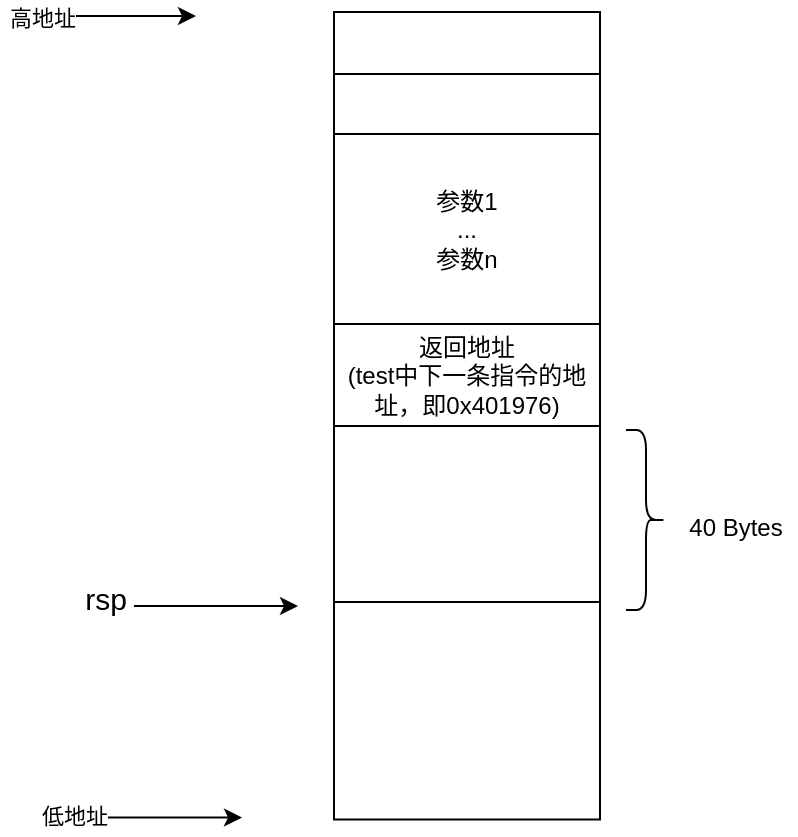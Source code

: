 <mxfile version="20.2.3" type="github">
  <diagram id="z76gkWZlIva6LxaYH9IE" name="第 1 页">
    <mxGraphModel dx="1422" dy="762" grid="0" gridSize="10" guides="1" tooltips="1" connect="1" arrows="1" fold="1" page="1" pageScale="1" pageWidth="827" pageHeight="1169" math="0" shadow="0">
      <root>
        <mxCell id="0" />
        <mxCell id="1" parent="0" />
        <mxCell id="dg-E_93bXOZpu5lrLbqx-2" value="" style="endArrow=classic;html=1;rounded=0;" edge="1" parent="1">
          <mxGeometry width="50" height="50" relative="1" as="geometry">
            <mxPoint x="185" y="93" as="sourcePoint" />
            <mxPoint x="275" y="93" as="targetPoint" />
          </mxGeometry>
        </mxCell>
        <mxCell id="dg-E_93bXOZpu5lrLbqx-3" value="高地址" style="edgeLabel;html=1;align=center;verticalAlign=middle;resizable=0;points=[];" vertex="1" connectable="0" parent="dg-E_93bXOZpu5lrLbqx-2">
          <mxGeometry x="-0.711" y="-1" relative="1" as="geometry">
            <mxPoint as="offset" />
          </mxGeometry>
        </mxCell>
        <mxCell id="dg-E_93bXOZpu5lrLbqx-6" value="" style="endArrow=classic;html=1;rounded=0;" edge="1" parent="1">
          <mxGeometry width="50" height="50" relative="1" as="geometry">
            <mxPoint x="222" y="493.75" as="sourcePoint" />
            <mxPoint x="298" y="493.75" as="targetPoint" />
            <Array as="points">
              <mxPoint x="233" y="493.75" />
              <mxPoint x="252" y="493.75" />
            </Array>
          </mxGeometry>
        </mxCell>
        <mxCell id="dg-E_93bXOZpu5lrLbqx-7" value="低地址" style="edgeLabel;html=1;align=center;verticalAlign=middle;resizable=0;points=[];" vertex="1" connectable="0" parent="dg-E_93bXOZpu5lrLbqx-6">
          <mxGeometry x="-0.711" y="-1" relative="1" as="geometry">
            <mxPoint x="-19" y="-2" as="offset" />
          </mxGeometry>
        </mxCell>
        <mxCell id="dg-E_93bXOZpu5lrLbqx-23" value="" style="shape=table;html=1;whiteSpace=wrap;startSize=0;container=1;collapsible=0;childLayout=tableLayout;" vertex="1" parent="1">
          <mxGeometry x="344" y="91" width="133" height="403.75" as="geometry" />
        </mxCell>
        <mxCell id="dg-E_93bXOZpu5lrLbqx-24" value="" style="shape=tableRow;horizontal=0;startSize=0;swimlaneHead=0;swimlaneBody=0;top=0;left=0;bottom=0;right=0;collapsible=0;dropTarget=0;fillColor=none;points=[[0,0.5],[1,0.5]];portConstraint=eastwest;" vertex="1" parent="dg-E_93bXOZpu5lrLbqx-23">
          <mxGeometry width="133" height="31" as="geometry" />
        </mxCell>
        <mxCell id="dg-E_93bXOZpu5lrLbqx-26" value="" style="shape=partialRectangle;html=1;whiteSpace=wrap;connectable=0;fillColor=none;top=0;left=0;bottom=0;right=0;overflow=hidden;" vertex="1" parent="dg-E_93bXOZpu5lrLbqx-24">
          <mxGeometry width="133" height="31" as="geometry">
            <mxRectangle width="133" height="31" as="alternateBounds" />
          </mxGeometry>
        </mxCell>
        <mxCell id="dg-E_93bXOZpu5lrLbqx-38" style="shape=tableRow;horizontal=0;startSize=0;swimlaneHead=0;swimlaneBody=0;top=0;left=0;bottom=0;right=0;collapsible=0;dropTarget=0;fillColor=none;points=[[0,0.5],[1,0.5]];portConstraint=eastwest;" vertex="1" parent="dg-E_93bXOZpu5lrLbqx-23">
          <mxGeometry y="31" width="133" height="30" as="geometry" />
        </mxCell>
        <mxCell id="dg-E_93bXOZpu5lrLbqx-39" style="shape=partialRectangle;html=1;whiteSpace=wrap;connectable=0;fillColor=none;top=0;left=0;bottom=0;right=0;overflow=hidden;" vertex="1" parent="dg-E_93bXOZpu5lrLbqx-38">
          <mxGeometry width="133" height="30" as="geometry">
            <mxRectangle width="133" height="30" as="alternateBounds" />
          </mxGeometry>
        </mxCell>
        <mxCell id="dg-E_93bXOZpu5lrLbqx-28" value="" style="shape=tableRow;horizontal=0;startSize=0;swimlaneHead=0;swimlaneBody=0;top=0;left=0;bottom=0;right=0;collapsible=0;dropTarget=0;fillColor=none;points=[[0,0.5],[1,0.5]];portConstraint=eastwest;" vertex="1" parent="dg-E_93bXOZpu5lrLbqx-23">
          <mxGeometry y="61" width="133" height="95" as="geometry" />
        </mxCell>
        <mxCell id="dg-E_93bXOZpu5lrLbqx-30" value="参数1&lt;br&gt;...&lt;br&gt;参数n" style="shape=partialRectangle;html=1;whiteSpace=wrap;connectable=0;fillColor=none;top=0;left=0;bottom=0;right=0;overflow=hidden;" vertex="1" parent="dg-E_93bXOZpu5lrLbqx-28">
          <mxGeometry width="133" height="95" as="geometry">
            <mxRectangle width="133" height="95" as="alternateBounds" />
          </mxGeometry>
        </mxCell>
        <mxCell id="dg-E_93bXOZpu5lrLbqx-32" value="" style="shape=tableRow;horizontal=0;startSize=0;swimlaneHead=0;swimlaneBody=0;top=0;left=0;bottom=0;right=0;collapsible=0;dropTarget=0;fillColor=none;points=[[0,0.5],[1,0.5]];portConstraint=eastwest;" vertex="1" parent="dg-E_93bXOZpu5lrLbqx-23">
          <mxGeometry y="156" width="133" height="51" as="geometry" />
        </mxCell>
        <mxCell id="dg-E_93bXOZpu5lrLbqx-34" value="返回地址&lt;br&gt;(test中下一条指令的地址，即0x401976)" style="shape=partialRectangle;html=1;whiteSpace=wrap;connectable=0;fillColor=none;top=0;left=0;bottom=0;right=0;overflow=hidden;" vertex="1" parent="dg-E_93bXOZpu5lrLbqx-32">
          <mxGeometry width="133" height="51" as="geometry">
            <mxRectangle width="133" height="51" as="alternateBounds" />
          </mxGeometry>
        </mxCell>
        <mxCell id="dg-E_93bXOZpu5lrLbqx-40" style="shape=tableRow;horizontal=0;startSize=0;swimlaneHead=0;swimlaneBody=0;top=0;left=0;bottom=0;right=0;collapsible=0;dropTarget=0;fillColor=none;points=[[0,0.5],[1,0.5]];portConstraint=eastwest;" vertex="1" parent="dg-E_93bXOZpu5lrLbqx-23">
          <mxGeometry y="207" width="133" height="88" as="geometry" />
        </mxCell>
        <mxCell id="dg-E_93bXOZpu5lrLbqx-41" style="shape=partialRectangle;html=1;whiteSpace=wrap;connectable=0;fillColor=none;top=0;left=0;bottom=0;right=0;overflow=hidden;" vertex="1" parent="dg-E_93bXOZpu5lrLbqx-40">
          <mxGeometry width="133" height="88" as="geometry">
            <mxRectangle width="133" height="88" as="alternateBounds" />
          </mxGeometry>
        </mxCell>
        <mxCell id="dg-E_93bXOZpu5lrLbqx-36" style="shape=tableRow;horizontal=0;startSize=0;swimlaneHead=0;swimlaneBody=0;top=0;left=0;bottom=0;right=0;collapsible=0;dropTarget=0;fillColor=none;points=[[0,0.5],[1,0.5]];portConstraint=eastwest;" vertex="1" parent="dg-E_93bXOZpu5lrLbqx-23">
          <mxGeometry y="295" width="133" height="109" as="geometry" />
        </mxCell>
        <mxCell id="dg-E_93bXOZpu5lrLbqx-37" style="shape=partialRectangle;html=1;whiteSpace=wrap;connectable=0;fillColor=none;top=0;left=0;bottom=0;right=0;overflow=hidden;" vertex="1" parent="dg-E_93bXOZpu5lrLbqx-36">
          <mxGeometry width="133" height="109" as="geometry">
            <mxRectangle width="133" height="109" as="alternateBounds" />
          </mxGeometry>
        </mxCell>
        <mxCell id="dg-E_93bXOZpu5lrLbqx-44" value="40 Bytes" style="text;html=1;strokeColor=none;fillColor=none;align=center;verticalAlign=middle;whiteSpace=wrap;rounded=0;" vertex="1" parent="1">
          <mxGeometry x="515" y="333.5" width="60" height="30" as="geometry" />
        </mxCell>
        <mxCell id="dg-E_93bXOZpu5lrLbqx-45" value="" style="endArrow=classic;html=1;rounded=0;" edge="1" parent="1">
          <mxGeometry width="50" height="50" relative="1" as="geometry">
            <mxPoint x="244" y="388" as="sourcePoint" />
            <mxPoint x="326" y="388" as="targetPoint" />
            <Array as="points">
              <mxPoint x="299" y="388" />
            </Array>
          </mxGeometry>
        </mxCell>
        <mxCell id="dg-E_93bXOZpu5lrLbqx-47" value="&lt;font style=&quot;font-size: 15px;&quot;&gt;rsp&lt;/font&gt;" style="text;html=1;strokeColor=none;fillColor=none;align=center;verticalAlign=middle;whiteSpace=wrap;rounded=0;" vertex="1" parent="1">
          <mxGeometry x="203" y="369" width="54" height="29" as="geometry" />
        </mxCell>
        <mxCell id="dg-E_93bXOZpu5lrLbqx-50" value="" style="shape=curlyBracket;whiteSpace=wrap;html=1;rounded=1;flipH=1;" vertex="1" parent="1">
          <mxGeometry x="490" y="300" width="20" height="90" as="geometry" />
        </mxCell>
      </root>
    </mxGraphModel>
  </diagram>
</mxfile>
